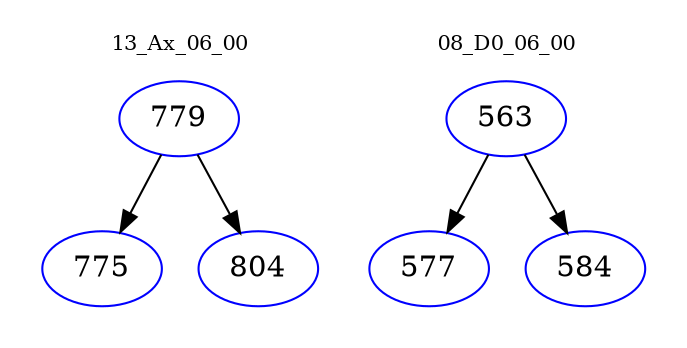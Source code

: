 digraph{
subgraph cluster_0 {
color = white
label = "13_Ax_06_00";
fontsize=10;
T0_779 [label="779", color="blue"]
T0_779 -> T0_775 [color="black"]
T0_775 [label="775", color="blue"]
T0_779 -> T0_804 [color="black"]
T0_804 [label="804", color="blue"]
}
subgraph cluster_1 {
color = white
label = "08_D0_06_00";
fontsize=10;
T1_563 [label="563", color="blue"]
T1_563 -> T1_577 [color="black"]
T1_577 [label="577", color="blue"]
T1_563 -> T1_584 [color="black"]
T1_584 [label="584", color="blue"]
}
}
